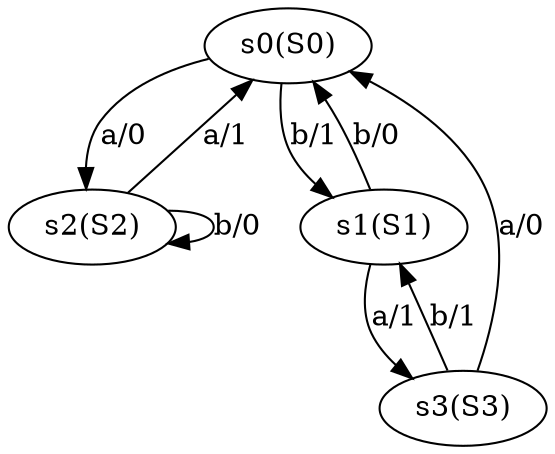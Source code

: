 digraph "generated 5" {
	s0 [label="s0(S0)"]
	s2 [label="s2(S2)"]
	s1 [label="s1(S1)"]
	s3 [label="s3(S3)"]
	s0 -> s2 [label="a/0"]
	s0 -> s1 [label="b/1"]
	s1 -> s3 [label="a/1"]
	s1 -> s0 [label="b/0"]
	s2 -> s0 [label="a/1"]
	s2 -> s2 [label="b/0"]
	s3 -> s0 [label="a/0"]
	s3 -> s1 [label="b/1"]
}
